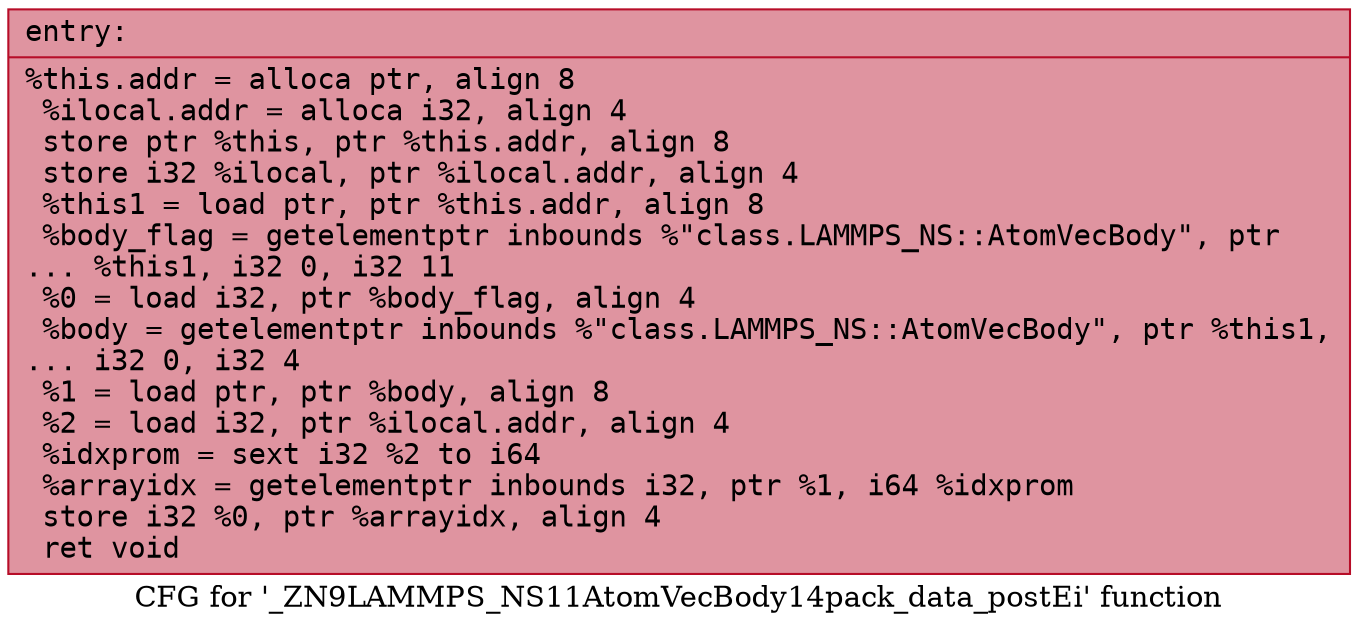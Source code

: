 digraph "CFG for '_ZN9LAMMPS_NS11AtomVecBody14pack_data_postEi' function" {
	label="CFG for '_ZN9LAMMPS_NS11AtomVecBody14pack_data_postEi' function";

	Node0x564c7b4e27e0 [shape=record,color="#b70d28ff", style=filled, fillcolor="#b70d2870" fontname="Courier",label="{entry:\l|  %this.addr = alloca ptr, align 8\l  %ilocal.addr = alloca i32, align 4\l  store ptr %this, ptr %this.addr, align 8\l  store i32 %ilocal, ptr %ilocal.addr, align 4\l  %this1 = load ptr, ptr %this.addr, align 8\l  %body_flag = getelementptr inbounds %\"class.LAMMPS_NS::AtomVecBody\", ptr\l... %this1, i32 0, i32 11\l  %0 = load i32, ptr %body_flag, align 4\l  %body = getelementptr inbounds %\"class.LAMMPS_NS::AtomVecBody\", ptr %this1,\l... i32 0, i32 4\l  %1 = load ptr, ptr %body, align 8\l  %2 = load i32, ptr %ilocal.addr, align 4\l  %idxprom = sext i32 %2 to i64\l  %arrayidx = getelementptr inbounds i32, ptr %1, i64 %idxprom\l  store i32 %0, ptr %arrayidx, align 4\l  ret void\l}"];
}
